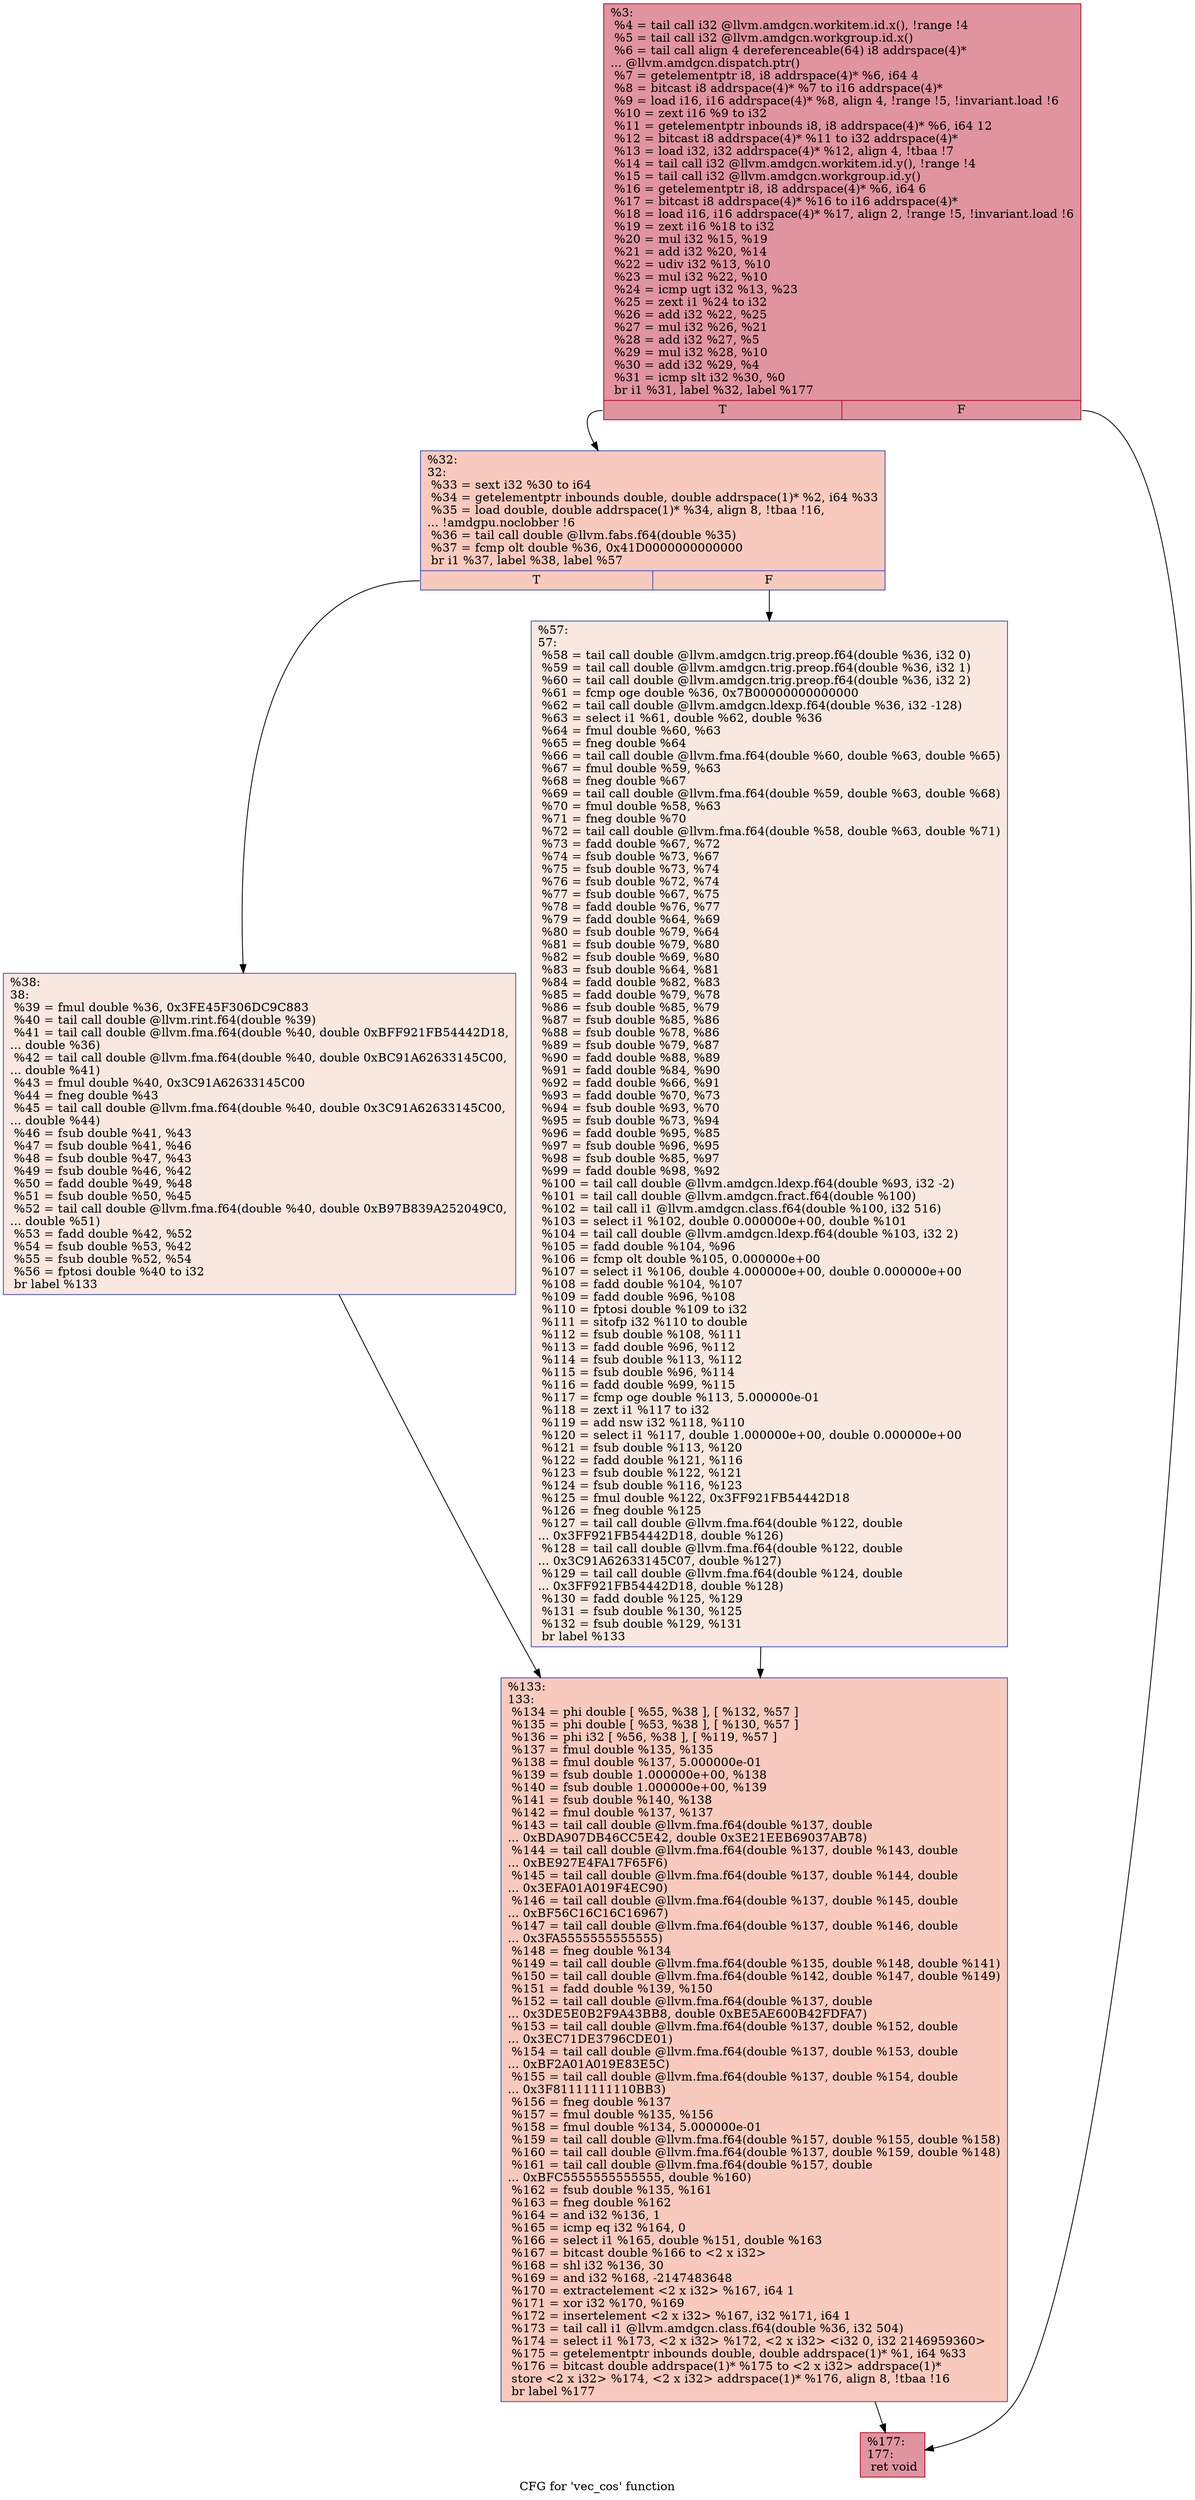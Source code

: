 digraph "CFG for 'vec_cos' function" {
	label="CFG for 'vec_cos' function";

	Node0x5e773d0 [shape=record,color="#b70d28ff", style=filled, fillcolor="#b70d2870",label="{%3:\l  %4 = tail call i32 @llvm.amdgcn.workitem.id.x(), !range !4\l  %5 = tail call i32 @llvm.amdgcn.workgroup.id.x()\l  %6 = tail call align 4 dereferenceable(64) i8 addrspace(4)*\l... @llvm.amdgcn.dispatch.ptr()\l  %7 = getelementptr i8, i8 addrspace(4)* %6, i64 4\l  %8 = bitcast i8 addrspace(4)* %7 to i16 addrspace(4)*\l  %9 = load i16, i16 addrspace(4)* %8, align 4, !range !5, !invariant.load !6\l  %10 = zext i16 %9 to i32\l  %11 = getelementptr inbounds i8, i8 addrspace(4)* %6, i64 12\l  %12 = bitcast i8 addrspace(4)* %11 to i32 addrspace(4)*\l  %13 = load i32, i32 addrspace(4)* %12, align 4, !tbaa !7\l  %14 = tail call i32 @llvm.amdgcn.workitem.id.y(), !range !4\l  %15 = tail call i32 @llvm.amdgcn.workgroup.id.y()\l  %16 = getelementptr i8, i8 addrspace(4)* %6, i64 6\l  %17 = bitcast i8 addrspace(4)* %16 to i16 addrspace(4)*\l  %18 = load i16, i16 addrspace(4)* %17, align 2, !range !5, !invariant.load !6\l  %19 = zext i16 %18 to i32\l  %20 = mul i32 %15, %19\l  %21 = add i32 %20, %14\l  %22 = udiv i32 %13, %10\l  %23 = mul i32 %22, %10\l  %24 = icmp ugt i32 %13, %23\l  %25 = zext i1 %24 to i32\l  %26 = add i32 %22, %25\l  %27 = mul i32 %26, %21\l  %28 = add i32 %27, %5\l  %29 = mul i32 %28, %10\l  %30 = add i32 %29, %4\l  %31 = icmp slt i32 %30, %0\l  br i1 %31, label %32, label %177\l|{<s0>T|<s1>F}}"];
	Node0x5e773d0:s0 -> Node0x5e7b410;
	Node0x5e773d0:s1 -> Node0x5e7b4a0;
	Node0x5e7b410 [shape=record,color="#3d50c3ff", style=filled, fillcolor="#ef886b70",label="{%32:\l32:                                               \l  %33 = sext i32 %30 to i64\l  %34 = getelementptr inbounds double, double addrspace(1)* %2, i64 %33\l  %35 = load double, double addrspace(1)* %34, align 8, !tbaa !16,\l... !amdgpu.noclobber !6\l  %36 = tail call double @llvm.fabs.f64(double %35)\l  %37 = fcmp olt double %36, 0x41D0000000000000\l  br i1 %37, label %38, label %57\l|{<s0>T|<s1>F}}"];
	Node0x5e7b410:s0 -> Node0x5e7c680;
	Node0x5e7b410:s1 -> Node0x5e7c710;
	Node0x5e7c680 [shape=record,color="#3d50c3ff", style=filled, fillcolor="#f1ccb870",label="{%38:\l38:                                               \l  %39 = fmul double %36, 0x3FE45F306DC9C883\l  %40 = tail call double @llvm.rint.f64(double %39)\l  %41 = tail call double @llvm.fma.f64(double %40, double 0xBFF921FB54442D18,\l... double %36)\l  %42 = tail call double @llvm.fma.f64(double %40, double 0xBC91A62633145C00,\l... double %41)\l  %43 = fmul double %40, 0x3C91A62633145C00\l  %44 = fneg double %43\l  %45 = tail call double @llvm.fma.f64(double %40, double 0x3C91A62633145C00,\l... double %44)\l  %46 = fsub double %41, %43\l  %47 = fsub double %41, %46\l  %48 = fsub double %47, %43\l  %49 = fsub double %46, %42\l  %50 = fadd double %49, %48\l  %51 = fsub double %50, %45\l  %52 = tail call double @llvm.fma.f64(double %40, double 0xB97B839A252049C0,\l... double %51)\l  %53 = fadd double %42, %52\l  %54 = fsub double %53, %42\l  %55 = fsub double %52, %54\l  %56 = fptosi double %40 to i32\l  br label %133\l}"];
	Node0x5e7c680 -> Node0x5e7d8d0;
	Node0x5e7c710 [shape=record,color="#3d50c3ff", style=filled, fillcolor="#f1ccb870",label="{%57:\l57:                                               \l  %58 = tail call double @llvm.amdgcn.trig.preop.f64(double %36, i32 0)\l  %59 = tail call double @llvm.amdgcn.trig.preop.f64(double %36, i32 1)\l  %60 = tail call double @llvm.amdgcn.trig.preop.f64(double %36, i32 2)\l  %61 = fcmp oge double %36, 0x7B00000000000000\l  %62 = tail call double @llvm.amdgcn.ldexp.f64(double %36, i32 -128)\l  %63 = select i1 %61, double %62, double %36\l  %64 = fmul double %60, %63\l  %65 = fneg double %64\l  %66 = tail call double @llvm.fma.f64(double %60, double %63, double %65)\l  %67 = fmul double %59, %63\l  %68 = fneg double %67\l  %69 = tail call double @llvm.fma.f64(double %59, double %63, double %68)\l  %70 = fmul double %58, %63\l  %71 = fneg double %70\l  %72 = tail call double @llvm.fma.f64(double %58, double %63, double %71)\l  %73 = fadd double %67, %72\l  %74 = fsub double %73, %67\l  %75 = fsub double %73, %74\l  %76 = fsub double %72, %74\l  %77 = fsub double %67, %75\l  %78 = fadd double %76, %77\l  %79 = fadd double %64, %69\l  %80 = fsub double %79, %64\l  %81 = fsub double %79, %80\l  %82 = fsub double %69, %80\l  %83 = fsub double %64, %81\l  %84 = fadd double %82, %83\l  %85 = fadd double %79, %78\l  %86 = fsub double %85, %79\l  %87 = fsub double %85, %86\l  %88 = fsub double %78, %86\l  %89 = fsub double %79, %87\l  %90 = fadd double %88, %89\l  %91 = fadd double %84, %90\l  %92 = fadd double %66, %91\l  %93 = fadd double %70, %73\l  %94 = fsub double %93, %70\l  %95 = fsub double %73, %94\l  %96 = fadd double %95, %85\l  %97 = fsub double %96, %95\l  %98 = fsub double %85, %97\l  %99 = fadd double %98, %92\l  %100 = tail call double @llvm.amdgcn.ldexp.f64(double %93, i32 -2)\l  %101 = tail call double @llvm.amdgcn.fract.f64(double %100)\l  %102 = tail call i1 @llvm.amdgcn.class.f64(double %100, i32 516)\l  %103 = select i1 %102, double 0.000000e+00, double %101\l  %104 = tail call double @llvm.amdgcn.ldexp.f64(double %103, i32 2)\l  %105 = fadd double %104, %96\l  %106 = fcmp olt double %105, 0.000000e+00\l  %107 = select i1 %106, double 4.000000e+00, double 0.000000e+00\l  %108 = fadd double %104, %107\l  %109 = fadd double %96, %108\l  %110 = fptosi double %109 to i32\l  %111 = sitofp i32 %110 to double\l  %112 = fsub double %108, %111\l  %113 = fadd double %96, %112\l  %114 = fsub double %113, %112\l  %115 = fsub double %96, %114\l  %116 = fadd double %99, %115\l  %117 = fcmp oge double %113, 5.000000e-01\l  %118 = zext i1 %117 to i32\l  %119 = add nsw i32 %118, %110\l  %120 = select i1 %117, double 1.000000e+00, double 0.000000e+00\l  %121 = fsub double %113, %120\l  %122 = fadd double %121, %116\l  %123 = fsub double %122, %121\l  %124 = fsub double %116, %123\l  %125 = fmul double %122, 0x3FF921FB54442D18\l  %126 = fneg double %125\l  %127 = tail call double @llvm.fma.f64(double %122, double\l... 0x3FF921FB54442D18, double %126)\l  %128 = tail call double @llvm.fma.f64(double %122, double\l... 0x3C91A62633145C07, double %127)\l  %129 = tail call double @llvm.fma.f64(double %124, double\l... 0x3FF921FB54442D18, double %128)\l  %130 = fadd double %125, %129\l  %131 = fsub double %130, %125\l  %132 = fsub double %129, %131\l  br label %133\l}"];
	Node0x5e7c710 -> Node0x5e7d8d0;
	Node0x5e7d8d0 [shape=record,color="#3d50c3ff", style=filled, fillcolor="#ef886b70",label="{%133:\l133:                                              \l  %134 = phi double [ %55, %38 ], [ %132, %57 ]\l  %135 = phi double [ %53, %38 ], [ %130, %57 ]\l  %136 = phi i32 [ %56, %38 ], [ %119, %57 ]\l  %137 = fmul double %135, %135\l  %138 = fmul double %137, 5.000000e-01\l  %139 = fsub double 1.000000e+00, %138\l  %140 = fsub double 1.000000e+00, %139\l  %141 = fsub double %140, %138\l  %142 = fmul double %137, %137\l  %143 = tail call double @llvm.fma.f64(double %137, double\l... 0xBDA907DB46CC5E42, double 0x3E21EEB69037AB78)\l  %144 = tail call double @llvm.fma.f64(double %137, double %143, double\l... 0xBE927E4FA17F65F6)\l  %145 = tail call double @llvm.fma.f64(double %137, double %144, double\l... 0x3EFA01A019F4EC90)\l  %146 = tail call double @llvm.fma.f64(double %137, double %145, double\l... 0xBF56C16C16C16967)\l  %147 = tail call double @llvm.fma.f64(double %137, double %146, double\l... 0x3FA5555555555555)\l  %148 = fneg double %134\l  %149 = tail call double @llvm.fma.f64(double %135, double %148, double %141)\l  %150 = tail call double @llvm.fma.f64(double %142, double %147, double %149)\l  %151 = fadd double %139, %150\l  %152 = tail call double @llvm.fma.f64(double %137, double\l... 0x3DE5E0B2F9A43BB8, double 0xBE5AE600B42FDFA7)\l  %153 = tail call double @llvm.fma.f64(double %137, double %152, double\l... 0x3EC71DE3796CDE01)\l  %154 = tail call double @llvm.fma.f64(double %137, double %153, double\l... 0xBF2A01A019E83E5C)\l  %155 = tail call double @llvm.fma.f64(double %137, double %154, double\l... 0x3F81111111110BB3)\l  %156 = fneg double %137\l  %157 = fmul double %135, %156\l  %158 = fmul double %134, 5.000000e-01\l  %159 = tail call double @llvm.fma.f64(double %157, double %155, double %158)\l  %160 = tail call double @llvm.fma.f64(double %137, double %159, double %148)\l  %161 = tail call double @llvm.fma.f64(double %157, double\l... 0xBFC5555555555555, double %160)\l  %162 = fsub double %135, %161\l  %163 = fneg double %162\l  %164 = and i32 %136, 1\l  %165 = icmp eq i32 %164, 0\l  %166 = select i1 %165, double %151, double %163\l  %167 = bitcast double %166 to \<2 x i32\>\l  %168 = shl i32 %136, 30\l  %169 = and i32 %168, -2147483648\l  %170 = extractelement \<2 x i32\> %167, i64 1\l  %171 = xor i32 %170, %169\l  %172 = insertelement \<2 x i32\> %167, i32 %171, i64 1\l  %173 = tail call i1 @llvm.amdgcn.class.f64(double %36, i32 504)\l  %174 = select i1 %173, \<2 x i32\> %172, \<2 x i32\> \<i32 0, i32 2146959360\>\l  %175 = getelementptr inbounds double, double addrspace(1)* %1, i64 %33\l  %176 = bitcast double addrspace(1)* %175 to \<2 x i32\> addrspace(1)*\l  store \<2 x i32\> %174, \<2 x i32\> addrspace(1)* %176, align 8, !tbaa !16\l  br label %177\l}"];
	Node0x5e7d8d0 -> Node0x5e7b4a0;
	Node0x5e7b4a0 [shape=record,color="#b70d28ff", style=filled, fillcolor="#b70d2870",label="{%177:\l177:                                              \l  ret void\l}"];
}
